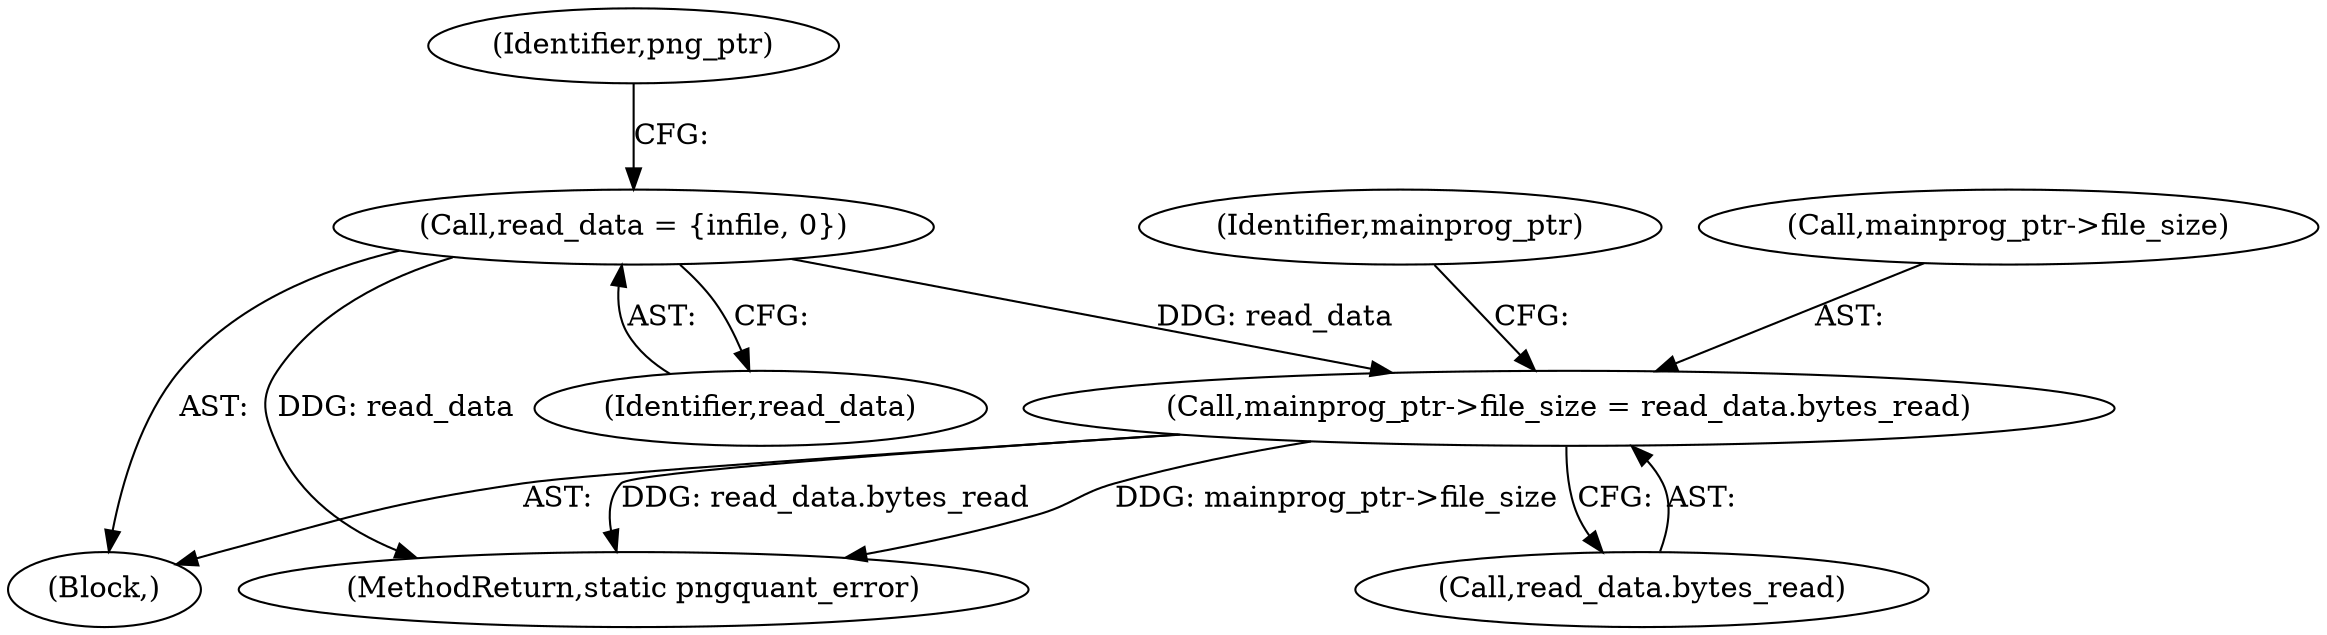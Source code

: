 digraph "0_pngquant_b7c217680cda02dddced245d237ebe8c383be285@API" {
"1000200" [label="(Call,read_data = {infile, 0})"];
"1000675" [label="(Call,mainprog_ptr->file_size = read_data.bytes_read)"];
"1000676" [label="(Call,mainprog_ptr->file_size)"];
"1000675" [label="(Call,mainprog_ptr->file_size = read_data.bytes_read)"];
"1000203" [label="(Identifier,png_ptr)"];
"1000684" [label="(Identifier,mainprog_ptr)"];
"1000691" [label="(MethodReturn,static pngquant_error)"];
"1000200" [label="(Call,read_data = {infile, 0})"];
"1000201" [label="(Identifier,read_data)"];
"1000124" [label="(Block,)"];
"1000679" [label="(Call,read_data.bytes_read)"];
"1000200" -> "1000124"  [label="AST: "];
"1000200" -> "1000201"  [label="CFG: "];
"1000201" -> "1000200"  [label="AST: "];
"1000203" -> "1000200"  [label="CFG: "];
"1000200" -> "1000691"  [label="DDG: read_data"];
"1000200" -> "1000675"  [label="DDG: read_data"];
"1000675" -> "1000124"  [label="AST: "];
"1000675" -> "1000679"  [label="CFG: "];
"1000676" -> "1000675"  [label="AST: "];
"1000679" -> "1000675"  [label="AST: "];
"1000684" -> "1000675"  [label="CFG: "];
"1000675" -> "1000691"  [label="DDG: mainprog_ptr->file_size"];
"1000675" -> "1000691"  [label="DDG: read_data.bytes_read"];
}
